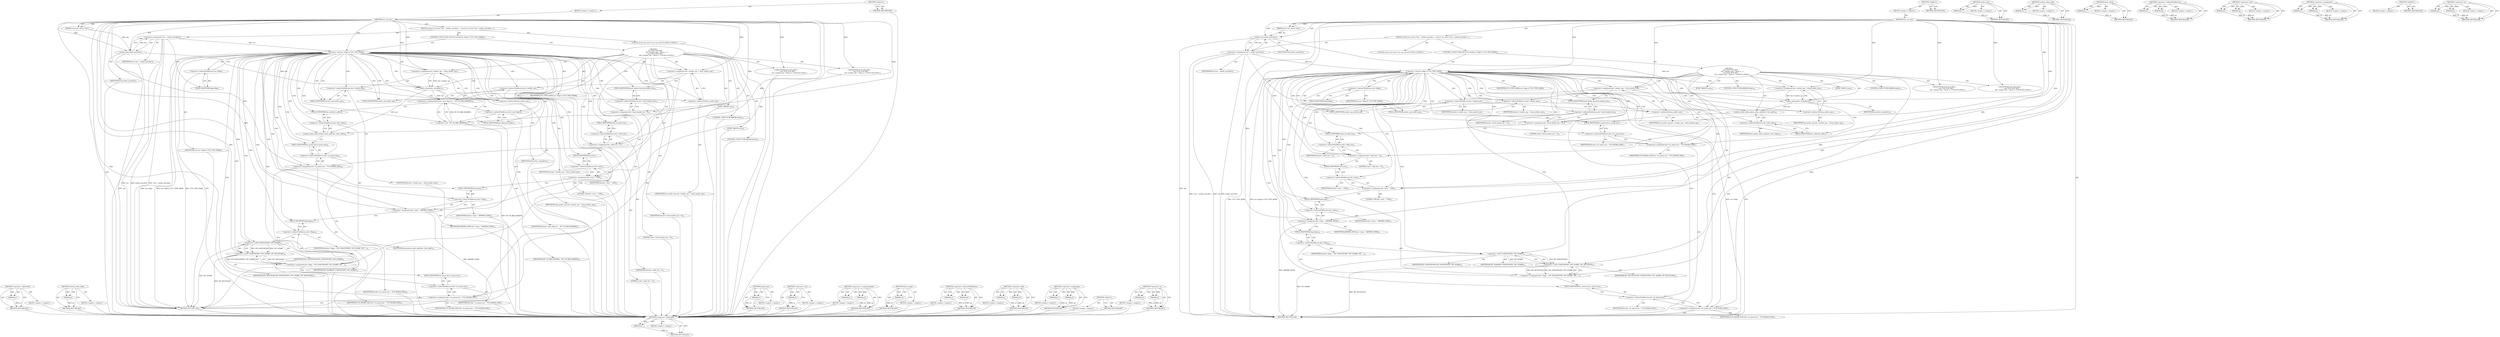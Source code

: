 digraph "&lt;operator&gt;.or" {
vulnerable_126 [label=<(METHOD,&lt;operator&gt;.addressOf)>];
vulnerable_127 [label=<(PARAM,p1)>];
vulnerable_128 [label=<(BLOCK,&lt;empty&gt;,&lt;empty&gt;)>];
vulnerable_129 [label=<(METHOD_RETURN,ANY)>];
vulnerable_6 [label=<(METHOD,&lt;global&gt;)<SUB>1</SUB>>];
vulnerable_7 [label=<(BLOCK,&lt;empty&gt;,&lt;empty&gt;)<SUB>1</SUB>>];
vulnerable_8 [label=<(METHOD,tun_net_init)<SUB>1</SUB>>];
vulnerable_9 [label=<(PARAM,struct net_device *dev)<SUB>1</SUB>>];
vulnerable_10 [label=<(BLOCK,{
	struct tun_struct *tun = netdev_priv(dev);

...,{
	struct tun_struct *tun = netdev_priv(dev);

...)<SUB>2</SUB>>];
vulnerable_11 [label="<(LOCAL,struct tun_struct* tun: tun_struct*)<SUB>3</SUB>>"];
vulnerable_12 [label=<(&lt;operator&gt;.assignment,*tun = netdev_priv(dev))<SUB>3</SUB>>];
vulnerable_13 [label=<(IDENTIFIER,tun,*tun = netdev_priv(dev))<SUB>3</SUB>>];
vulnerable_14 [label=<(netdev_priv,netdev_priv(dev))<SUB>3</SUB>>];
vulnerable_15 [label=<(IDENTIFIER,dev,netdev_priv(dev))<SUB>3</SUB>>];
vulnerable_16 [label=<(CONTROL_STRUCTURE,SWITCH,switch(tun-&gt;flags &amp; TUN_TYPE_MASK))<SUB>5</SUB>>];
vulnerable_17 [label=<(&lt;operator&gt;.and,tun-&gt;flags &amp; TUN_TYPE_MASK)<SUB>5</SUB>>];
vulnerable_18 [label=<(&lt;operator&gt;.indirectFieldAccess,tun-&gt;flags)<SUB>5</SUB>>];
vulnerable_19 [label=<(IDENTIFIER,tun,tun-&gt;flags &amp; TUN_TYPE_MASK)<SUB>5</SUB>>];
vulnerable_20 [label=<(FIELD_IDENTIFIER,flags,flags)<SUB>5</SUB>>];
vulnerable_21 [label=<(IDENTIFIER,TUN_TYPE_MASK,tun-&gt;flags &amp; TUN_TYPE_MASK)<SUB>5</SUB>>];
vulnerable_22 [label="<(BLOCK,{
	case TUN_TUN_DEV:
		dev-&gt;netdev_ops = &amp;tun_n...,{
	case TUN_TUN_DEV:
		dev-&gt;netdev_ops = &amp;tun_n...)<SUB>5</SUB>>"];
vulnerable_23 [label=<(JUMP_TARGET,case)<SUB>6</SUB>>];
vulnerable_24 [label="<(IDENTIFIER,TUN_TUN_DEV,{
	case TUN_TUN_DEV:
		dev-&gt;netdev_ops = &amp;tun_n...)<SUB>6</SUB>>"];
vulnerable_25 [label=<(&lt;operator&gt;.assignment,dev-&gt;netdev_ops = &amp;tun_netdev_ops)<SUB>7</SUB>>];
vulnerable_26 [label=<(&lt;operator&gt;.indirectFieldAccess,dev-&gt;netdev_ops)<SUB>7</SUB>>];
vulnerable_27 [label=<(IDENTIFIER,dev,dev-&gt;netdev_ops = &amp;tun_netdev_ops)<SUB>7</SUB>>];
vulnerable_28 [label=<(FIELD_IDENTIFIER,netdev_ops,netdev_ops)<SUB>7</SUB>>];
vulnerable_29 [label=<(&lt;operator&gt;.addressOf,&amp;tun_netdev_ops)<SUB>7</SUB>>];
vulnerable_30 [label=<(IDENTIFIER,tun_netdev_ops,dev-&gt;netdev_ops = &amp;tun_netdev_ops)<SUB>7</SUB>>];
vulnerable_31 [label=<(&lt;operator&gt;.assignment,dev-&gt;hard_header_len = 0)<SUB>10</SUB>>];
vulnerable_32 [label=<(&lt;operator&gt;.indirectFieldAccess,dev-&gt;hard_header_len)<SUB>10</SUB>>];
vulnerable_33 [label=<(IDENTIFIER,dev,dev-&gt;hard_header_len = 0)<SUB>10</SUB>>];
vulnerable_34 [label=<(FIELD_IDENTIFIER,hard_header_len,hard_header_len)<SUB>10</SUB>>];
vulnerable_35 [label=<(LITERAL,0,dev-&gt;hard_header_len = 0)<SUB>10</SUB>>];
vulnerable_36 [label=<(&lt;operator&gt;.assignment,dev-&gt;addr_len = 0)<SUB>11</SUB>>];
vulnerable_37 [label=<(&lt;operator&gt;.indirectFieldAccess,dev-&gt;addr_len)<SUB>11</SUB>>];
vulnerable_38 [label=<(IDENTIFIER,dev,dev-&gt;addr_len = 0)<SUB>11</SUB>>];
vulnerable_39 [label=<(FIELD_IDENTIFIER,addr_len,addr_len)<SUB>11</SUB>>];
vulnerable_40 [label=<(LITERAL,0,dev-&gt;addr_len = 0)<SUB>11</SUB>>];
vulnerable_41 [label=<(&lt;operator&gt;.assignment,dev-&gt;mtu = 1500)<SUB>12</SUB>>];
vulnerable_42 [label=<(&lt;operator&gt;.indirectFieldAccess,dev-&gt;mtu)<SUB>12</SUB>>];
vulnerable_43 [label=<(IDENTIFIER,dev,dev-&gt;mtu = 1500)<SUB>12</SUB>>];
vulnerable_44 [label=<(FIELD_IDENTIFIER,mtu,mtu)<SUB>12</SUB>>];
vulnerable_45 [label=<(LITERAL,1500,dev-&gt;mtu = 1500)<SUB>12</SUB>>];
vulnerable_46 [label=<(&lt;operator&gt;.assignment,dev-&gt;type = ARPHRD_NONE)<SUB>15</SUB>>];
vulnerable_47 [label=<(&lt;operator&gt;.indirectFieldAccess,dev-&gt;type)<SUB>15</SUB>>];
vulnerable_48 [label=<(IDENTIFIER,dev,dev-&gt;type = ARPHRD_NONE)<SUB>15</SUB>>];
vulnerable_49 [label=<(FIELD_IDENTIFIER,type,type)<SUB>15</SUB>>];
vulnerable_50 [label=<(IDENTIFIER,ARPHRD_NONE,dev-&gt;type = ARPHRD_NONE)<SUB>15</SUB>>];
vulnerable_51 [label=<(&lt;operator&gt;.assignment,dev-&gt;flags = IFF_POINTOPOINT | IFF_NOARP | IFF_...)<SUB>16</SUB>>];
vulnerable_52 [label=<(&lt;operator&gt;.indirectFieldAccess,dev-&gt;flags)<SUB>16</SUB>>];
vulnerable_53 [label=<(IDENTIFIER,dev,dev-&gt;flags = IFF_POINTOPOINT | IFF_NOARP | IFF_...)<SUB>16</SUB>>];
vulnerable_54 [label=<(FIELD_IDENTIFIER,flags,flags)<SUB>16</SUB>>];
vulnerable_55 [label=<(&lt;operator&gt;.or,IFF_POINTOPOINT | IFF_NOARP | IFF_MULTICAST)<SUB>16</SUB>>];
vulnerable_56 [label=<(&lt;operator&gt;.or,IFF_POINTOPOINT | IFF_NOARP)<SUB>16</SUB>>];
vulnerable_57 [label=<(IDENTIFIER,IFF_POINTOPOINT,IFF_POINTOPOINT | IFF_NOARP)<SUB>16</SUB>>];
vulnerable_58 [label=<(IDENTIFIER,IFF_NOARP,IFF_POINTOPOINT | IFF_NOARP)<SUB>16</SUB>>];
vulnerable_59 [label=<(IDENTIFIER,IFF_MULTICAST,IFF_POINTOPOINT | IFF_NOARP | IFF_MULTICAST)<SUB>16</SUB>>];
vulnerable_60 [label=<(&lt;operator&gt;.assignment,dev-&gt;tx_queue_len = TUN_READQ_SIZE)<SUB>17</SUB>>];
vulnerable_61 [label=<(&lt;operator&gt;.indirectFieldAccess,dev-&gt;tx_queue_len)<SUB>17</SUB>>];
vulnerable_62 [label=<(IDENTIFIER,dev,dev-&gt;tx_queue_len = TUN_READQ_SIZE)<SUB>17</SUB>>];
vulnerable_63 [label=<(FIELD_IDENTIFIER,tx_queue_len,tx_queue_len)<SUB>17</SUB>>];
vulnerable_64 [label=<(IDENTIFIER,TUN_READQ_SIZE,dev-&gt;tx_queue_len = TUN_READQ_SIZE)<SUB>17</SUB>>];
vulnerable_65 [label=<(CONTROL_STRUCTURE,BREAK,break;)<SUB>18</SUB>>];
vulnerable_66 [label=<(JUMP_TARGET,case)<SUB>20</SUB>>];
vulnerable_67 [label="<(IDENTIFIER,TUN_TAP_DEV,{
	case TUN_TUN_DEV:
		dev-&gt;netdev_ops = &amp;tun_n...)<SUB>20</SUB>>"];
vulnerable_68 [label=<(&lt;operator&gt;.assignment,dev-&gt;netdev_ops = &amp;tap_netdev_ops)<SUB>21</SUB>>];
vulnerable_69 [label=<(&lt;operator&gt;.indirectFieldAccess,dev-&gt;netdev_ops)<SUB>21</SUB>>];
vulnerable_70 [label=<(IDENTIFIER,dev,dev-&gt;netdev_ops = &amp;tap_netdev_ops)<SUB>21</SUB>>];
vulnerable_71 [label=<(FIELD_IDENTIFIER,netdev_ops,netdev_ops)<SUB>21</SUB>>];
vulnerable_72 [label=<(&lt;operator&gt;.addressOf,&amp;tap_netdev_ops)<SUB>21</SUB>>];
vulnerable_73 [label=<(IDENTIFIER,tap_netdev_ops,dev-&gt;netdev_ops = &amp;tap_netdev_ops)<SUB>21</SUB>>];
vulnerable_74 [label=<(ether_setup,ether_setup(dev))<SUB>23</SUB>>];
vulnerable_75 [label=<(IDENTIFIER,dev,ether_setup(dev))<SUB>23</SUB>>];
vulnerable_76 [label=<(random_ether_addr,random_ether_addr(dev-&gt;dev_addr))<SUB>25</SUB>>];
vulnerable_77 [label=<(&lt;operator&gt;.indirectFieldAccess,dev-&gt;dev_addr)<SUB>25</SUB>>];
vulnerable_78 [label=<(IDENTIFIER,dev,random_ether_addr(dev-&gt;dev_addr))<SUB>25</SUB>>];
vulnerable_79 [label=<(FIELD_IDENTIFIER,dev_addr,dev_addr)<SUB>25</SUB>>];
vulnerable_80 [label=<(&lt;operator&gt;.assignment,dev-&gt;tx_queue_len = TUN_READQ_SIZE)<SUB>27</SUB>>];
vulnerable_81 [label=<(&lt;operator&gt;.indirectFieldAccess,dev-&gt;tx_queue_len)<SUB>27</SUB>>];
vulnerable_82 [label=<(IDENTIFIER,dev,dev-&gt;tx_queue_len = TUN_READQ_SIZE)<SUB>27</SUB>>];
vulnerable_83 [label=<(FIELD_IDENTIFIER,tx_queue_len,tx_queue_len)<SUB>27</SUB>>];
vulnerable_84 [label=<(IDENTIFIER,TUN_READQ_SIZE,dev-&gt;tx_queue_len = TUN_READQ_SIZE)<SUB>27</SUB>>];
vulnerable_85 [label=<(CONTROL_STRUCTURE,BREAK,break;)<SUB>28</SUB>>];
vulnerable_86 [label=<(METHOD_RETURN,void)<SUB>1</SUB>>];
vulnerable_88 [label=<(METHOD_RETURN,ANY)<SUB>1</SUB>>];
vulnerable_112 [label=<(METHOD,netdev_priv)>];
vulnerable_113 [label=<(PARAM,p1)>];
vulnerable_114 [label=<(BLOCK,&lt;empty&gt;,&lt;empty&gt;)>];
vulnerable_115 [label=<(METHOD_RETURN,ANY)>];
vulnerable_139 [label=<(METHOD,random_ether_addr)>];
vulnerable_140 [label=<(PARAM,p1)>];
vulnerable_141 [label=<(BLOCK,&lt;empty&gt;,&lt;empty&gt;)>];
vulnerable_142 [label=<(METHOD_RETURN,ANY)>];
vulnerable_135 [label=<(METHOD,ether_setup)>];
vulnerable_136 [label=<(PARAM,p1)>];
vulnerable_137 [label=<(BLOCK,&lt;empty&gt;,&lt;empty&gt;)>];
vulnerable_138 [label=<(METHOD_RETURN,ANY)>];
vulnerable_121 [label=<(METHOD,&lt;operator&gt;.indirectFieldAccess)>];
vulnerable_122 [label=<(PARAM,p1)>];
vulnerable_123 [label=<(PARAM,p2)>];
vulnerable_124 [label=<(BLOCK,&lt;empty&gt;,&lt;empty&gt;)>];
vulnerable_125 [label=<(METHOD_RETURN,ANY)>];
vulnerable_116 [label=<(METHOD,&lt;operator&gt;.and)>];
vulnerable_117 [label=<(PARAM,p1)>];
vulnerable_118 [label=<(PARAM,p2)>];
vulnerable_119 [label=<(BLOCK,&lt;empty&gt;,&lt;empty&gt;)>];
vulnerable_120 [label=<(METHOD_RETURN,ANY)>];
vulnerable_107 [label=<(METHOD,&lt;operator&gt;.assignment)>];
vulnerable_108 [label=<(PARAM,p1)>];
vulnerable_109 [label=<(PARAM,p2)>];
vulnerable_110 [label=<(BLOCK,&lt;empty&gt;,&lt;empty&gt;)>];
vulnerable_111 [label=<(METHOD_RETURN,ANY)>];
vulnerable_101 [label=<(METHOD,&lt;global&gt;)<SUB>1</SUB>>];
vulnerable_102 [label=<(BLOCK,&lt;empty&gt;,&lt;empty&gt;)>];
vulnerable_103 [label=<(METHOD_RETURN,ANY)>];
vulnerable_130 [label=<(METHOD,&lt;operator&gt;.or)>];
vulnerable_131 [label=<(PARAM,p1)>];
vulnerable_132 [label=<(PARAM,p2)>];
vulnerable_133 [label=<(BLOCK,&lt;empty&gt;,&lt;empty&gt;)>];
vulnerable_134 [label=<(METHOD_RETURN,ANY)>];
fixed_132 [label=<(METHOD,&lt;operator&gt;.addressOf)>];
fixed_133 [label=<(PARAM,p1)>];
fixed_134 [label=<(BLOCK,&lt;empty&gt;,&lt;empty&gt;)>];
fixed_135 [label=<(METHOD_RETURN,ANY)>];
fixed_154 [label=<(METHOD,random_ether_addr)>];
fixed_155 [label=<(PARAM,p1)>];
fixed_156 [label=<(BLOCK,&lt;empty&gt;,&lt;empty&gt;)>];
fixed_157 [label=<(METHOD_RETURN,ANY)>];
fixed_6 [label=<(METHOD,&lt;global&gt;)<SUB>1</SUB>>];
fixed_7 [label=<(BLOCK,&lt;empty&gt;,&lt;empty&gt;)<SUB>1</SUB>>];
fixed_8 [label=<(METHOD,tun_net_init)<SUB>1</SUB>>];
fixed_9 [label=<(PARAM,struct net_device *dev)<SUB>1</SUB>>];
fixed_10 [label=<(BLOCK,{
	struct tun_struct *tun = netdev_priv(dev);

...,{
	struct tun_struct *tun = netdev_priv(dev);

...)<SUB>2</SUB>>];
fixed_11 [label="<(LOCAL,struct tun_struct* tun: tun_struct*)<SUB>3</SUB>>"];
fixed_12 [label=<(&lt;operator&gt;.assignment,*tun = netdev_priv(dev))<SUB>3</SUB>>];
fixed_13 [label=<(IDENTIFIER,tun,*tun = netdev_priv(dev))<SUB>3</SUB>>];
fixed_14 [label=<(netdev_priv,netdev_priv(dev))<SUB>3</SUB>>];
fixed_15 [label=<(IDENTIFIER,dev,netdev_priv(dev))<SUB>3</SUB>>];
fixed_16 [label=<(CONTROL_STRUCTURE,SWITCH,switch(tun-&gt;flags &amp; TUN_TYPE_MASK))<SUB>5</SUB>>];
fixed_17 [label=<(&lt;operator&gt;.and,tun-&gt;flags &amp; TUN_TYPE_MASK)<SUB>5</SUB>>];
fixed_18 [label=<(&lt;operator&gt;.indirectFieldAccess,tun-&gt;flags)<SUB>5</SUB>>];
fixed_19 [label=<(IDENTIFIER,tun,tun-&gt;flags &amp; TUN_TYPE_MASK)<SUB>5</SUB>>];
fixed_20 [label=<(FIELD_IDENTIFIER,flags,flags)<SUB>5</SUB>>];
fixed_21 [label=<(IDENTIFIER,TUN_TYPE_MASK,tun-&gt;flags &amp; TUN_TYPE_MASK)<SUB>5</SUB>>];
fixed_22 [label="<(BLOCK,{
	case TUN_TUN_DEV:
		dev-&gt;netdev_ops = &amp;tun_n...,{
	case TUN_TUN_DEV:
		dev-&gt;netdev_ops = &amp;tun_n...)<SUB>5</SUB>>"];
fixed_23 [label=<(JUMP_TARGET,case)<SUB>6</SUB>>];
fixed_24 [label="<(IDENTIFIER,TUN_TUN_DEV,{
	case TUN_TUN_DEV:
		dev-&gt;netdev_ops = &amp;tun_n...)<SUB>6</SUB>>"];
fixed_25 [label=<(&lt;operator&gt;.assignment,dev-&gt;netdev_ops = &amp;tun_netdev_ops)<SUB>7</SUB>>];
fixed_26 [label=<(&lt;operator&gt;.indirectFieldAccess,dev-&gt;netdev_ops)<SUB>7</SUB>>];
fixed_27 [label=<(IDENTIFIER,dev,dev-&gt;netdev_ops = &amp;tun_netdev_ops)<SUB>7</SUB>>];
fixed_28 [label=<(FIELD_IDENTIFIER,netdev_ops,netdev_ops)<SUB>7</SUB>>];
fixed_29 [label=<(&lt;operator&gt;.addressOf,&amp;tun_netdev_ops)<SUB>7</SUB>>];
fixed_30 [label=<(IDENTIFIER,tun_netdev_ops,dev-&gt;netdev_ops = &amp;tun_netdev_ops)<SUB>7</SUB>>];
fixed_31 [label=<(&lt;operator&gt;.assignment,dev-&gt;hard_header_len = 0)<SUB>10</SUB>>];
fixed_32 [label=<(&lt;operator&gt;.indirectFieldAccess,dev-&gt;hard_header_len)<SUB>10</SUB>>];
fixed_33 [label=<(IDENTIFIER,dev,dev-&gt;hard_header_len = 0)<SUB>10</SUB>>];
fixed_34 [label=<(FIELD_IDENTIFIER,hard_header_len,hard_header_len)<SUB>10</SUB>>];
fixed_35 [label=<(LITERAL,0,dev-&gt;hard_header_len = 0)<SUB>10</SUB>>];
fixed_36 [label=<(&lt;operator&gt;.assignment,dev-&gt;addr_len = 0)<SUB>11</SUB>>];
fixed_37 [label=<(&lt;operator&gt;.indirectFieldAccess,dev-&gt;addr_len)<SUB>11</SUB>>];
fixed_38 [label=<(IDENTIFIER,dev,dev-&gt;addr_len = 0)<SUB>11</SUB>>];
fixed_39 [label=<(FIELD_IDENTIFIER,addr_len,addr_len)<SUB>11</SUB>>];
fixed_40 [label=<(LITERAL,0,dev-&gt;addr_len = 0)<SUB>11</SUB>>];
fixed_41 [label=<(&lt;operator&gt;.assignment,dev-&gt;mtu = 1500)<SUB>12</SUB>>];
fixed_42 [label=<(&lt;operator&gt;.indirectFieldAccess,dev-&gt;mtu)<SUB>12</SUB>>];
fixed_43 [label=<(IDENTIFIER,dev,dev-&gt;mtu = 1500)<SUB>12</SUB>>];
fixed_44 [label=<(FIELD_IDENTIFIER,mtu,mtu)<SUB>12</SUB>>];
fixed_45 [label=<(LITERAL,1500,dev-&gt;mtu = 1500)<SUB>12</SUB>>];
fixed_46 [label=<(&lt;operator&gt;.assignment,dev-&gt;type = ARPHRD_NONE)<SUB>15</SUB>>];
fixed_47 [label=<(&lt;operator&gt;.indirectFieldAccess,dev-&gt;type)<SUB>15</SUB>>];
fixed_48 [label=<(IDENTIFIER,dev,dev-&gt;type = ARPHRD_NONE)<SUB>15</SUB>>];
fixed_49 [label=<(FIELD_IDENTIFIER,type,type)<SUB>15</SUB>>];
fixed_50 [label=<(IDENTIFIER,ARPHRD_NONE,dev-&gt;type = ARPHRD_NONE)<SUB>15</SUB>>];
fixed_51 [label=<(&lt;operator&gt;.assignment,dev-&gt;flags = IFF_POINTOPOINT | IFF_NOARP | IFF_...)<SUB>16</SUB>>];
fixed_52 [label=<(&lt;operator&gt;.indirectFieldAccess,dev-&gt;flags)<SUB>16</SUB>>];
fixed_53 [label=<(IDENTIFIER,dev,dev-&gt;flags = IFF_POINTOPOINT | IFF_NOARP | IFF_...)<SUB>16</SUB>>];
fixed_54 [label=<(FIELD_IDENTIFIER,flags,flags)<SUB>16</SUB>>];
fixed_55 [label=<(&lt;operator&gt;.or,IFF_POINTOPOINT | IFF_NOARP | IFF_MULTICAST)<SUB>16</SUB>>];
fixed_56 [label=<(&lt;operator&gt;.or,IFF_POINTOPOINT | IFF_NOARP)<SUB>16</SUB>>];
fixed_57 [label=<(IDENTIFIER,IFF_POINTOPOINT,IFF_POINTOPOINT | IFF_NOARP)<SUB>16</SUB>>];
fixed_58 [label=<(IDENTIFIER,IFF_NOARP,IFF_POINTOPOINT | IFF_NOARP)<SUB>16</SUB>>];
fixed_59 [label=<(IDENTIFIER,IFF_MULTICAST,IFF_POINTOPOINT | IFF_NOARP | IFF_MULTICAST)<SUB>16</SUB>>];
fixed_60 [label=<(&lt;operator&gt;.assignment,dev-&gt;tx_queue_len = TUN_READQ_SIZE)<SUB>17</SUB>>];
fixed_61 [label=<(&lt;operator&gt;.indirectFieldAccess,dev-&gt;tx_queue_len)<SUB>17</SUB>>];
fixed_62 [label=<(IDENTIFIER,dev,dev-&gt;tx_queue_len = TUN_READQ_SIZE)<SUB>17</SUB>>];
fixed_63 [label=<(FIELD_IDENTIFIER,tx_queue_len,tx_queue_len)<SUB>17</SUB>>];
fixed_64 [label=<(IDENTIFIER,TUN_READQ_SIZE,dev-&gt;tx_queue_len = TUN_READQ_SIZE)<SUB>17</SUB>>];
fixed_65 [label=<(CONTROL_STRUCTURE,BREAK,break;)<SUB>18</SUB>>];
fixed_66 [label=<(JUMP_TARGET,case)<SUB>20</SUB>>];
fixed_67 [label="<(IDENTIFIER,TUN_TAP_DEV,{
	case TUN_TUN_DEV:
		dev-&gt;netdev_ops = &amp;tun_n...)<SUB>20</SUB>>"];
fixed_68 [label=<(&lt;operator&gt;.assignment,dev-&gt;netdev_ops = &amp;tap_netdev_ops)<SUB>21</SUB>>];
fixed_69 [label=<(&lt;operator&gt;.indirectFieldAccess,dev-&gt;netdev_ops)<SUB>21</SUB>>];
fixed_70 [label=<(IDENTIFIER,dev,dev-&gt;netdev_ops = &amp;tap_netdev_ops)<SUB>21</SUB>>];
fixed_71 [label=<(FIELD_IDENTIFIER,netdev_ops,netdev_ops)<SUB>21</SUB>>];
fixed_72 [label=<(&lt;operator&gt;.addressOf,&amp;tap_netdev_ops)<SUB>21</SUB>>];
fixed_73 [label=<(IDENTIFIER,tap_netdev_ops,dev-&gt;netdev_ops = &amp;tap_netdev_ops)<SUB>21</SUB>>];
fixed_74 [label=<(ether_setup,ether_setup(dev))<SUB>23</SUB>>];
fixed_75 [label=<(IDENTIFIER,dev,ether_setup(dev))<SUB>23</SUB>>];
fixed_76 [label=<(&lt;operators&gt;.assignmentAnd,dev-&gt;priv_flags &amp;= ~IFF_TX_SKB_SHARING)<SUB>24</SUB>>];
fixed_77 [label=<(&lt;operator&gt;.indirectFieldAccess,dev-&gt;priv_flags)<SUB>24</SUB>>];
fixed_78 [label=<(IDENTIFIER,dev,dev-&gt;priv_flags &amp;= ~IFF_TX_SKB_SHARING)<SUB>24</SUB>>];
fixed_79 [label=<(FIELD_IDENTIFIER,priv_flags,priv_flags)<SUB>24</SUB>>];
fixed_80 [label=<(&lt;operator&gt;.not,~IFF_TX_SKB_SHARING)<SUB>24</SUB>>];
fixed_81 [label=<(IDENTIFIER,IFF_TX_SKB_SHARING,~IFF_TX_SKB_SHARING)<SUB>24</SUB>>];
fixed_82 [label=<(random_ether_addr,random_ether_addr(dev-&gt;dev_addr))<SUB>26</SUB>>];
fixed_83 [label=<(&lt;operator&gt;.indirectFieldAccess,dev-&gt;dev_addr)<SUB>26</SUB>>];
fixed_84 [label=<(IDENTIFIER,dev,random_ether_addr(dev-&gt;dev_addr))<SUB>26</SUB>>];
fixed_85 [label=<(FIELD_IDENTIFIER,dev_addr,dev_addr)<SUB>26</SUB>>];
fixed_86 [label=<(&lt;operator&gt;.assignment,dev-&gt;tx_queue_len = TUN_READQ_SIZE)<SUB>28</SUB>>];
fixed_87 [label=<(&lt;operator&gt;.indirectFieldAccess,dev-&gt;tx_queue_len)<SUB>28</SUB>>];
fixed_88 [label=<(IDENTIFIER,dev,dev-&gt;tx_queue_len = TUN_READQ_SIZE)<SUB>28</SUB>>];
fixed_89 [label=<(FIELD_IDENTIFIER,tx_queue_len,tx_queue_len)<SUB>28</SUB>>];
fixed_90 [label=<(IDENTIFIER,TUN_READQ_SIZE,dev-&gt;tx_queue_len = TUN_READQ_SIZE)<SUB>28</SUB>>];
fixed_91 [label=<(CONTROL_STRUCTURE,BREAK,break;)<SUB>29</SUB>>];
fixed_92 [label=<(METHOD_RETURN,void)<SUB>1</SUB>>];
fixed_94 [label=<(METHOD_RETURN,ANY)<SUB>1</SUB>>];
fixed_118 [label=<(METHOD,netdev_priv)>];
fixed_119 [label=<(PARAM,p1)>];
fixed_120 [label=<(BLOCK,&lt;empty&gt;,&lt;empty&gt;)>];
fixed_121 [label=<(METHOD_RETURN,ANY)>];
fixed_150 [label=<(METHOD,&lt;operator&gt;.not)>];
fixed_151 [label=<(PARAM,p1)>];
fixed_152 [label=<(BLOCK,&lt;empty&gt;,&lt;empty&gt;)>];
fixed_153 [label=<(METHOD_RETURN,ANY)>];
fixed_145 [label=<(METHOD,&lt;operators&gt;.assignmentAnd)>];
fixed_146 [label=<(PARAM,p1)>];
fixed_147 [label=<(PARAM,p2)>];
fixed_148 [label=<(BLOCK,&lt;empty&gt;,&lt;empty&gt;)>];
fixed_149 [label=<(METHOD_RETURN,ANY)>];
fixed_141 [label=<(METHOD,ether_setup)>];
fixed_142 [label=<(PARAM,p1)>];
fixed_143 [label=<(BLOCK,&lt;empty&gt;,&lt;empty&gt;)>];
fixed_144 [label=<(METHOD_RETURN,ANY)>];
fixed_127 [label=<(METHOD,&lt;operator&gt;.indirectFieldAccess)>];
fixed_128 [label=<(PARAM,p1)>];
fixed_129 [label=<(PARAM,p2)>];
fixed_130 [label=<(BLOCK,&lt;empty&gt;,&lt;empty&gt;)>];
fixed_131 [label=<(METHOD_RETURN,ANY)>];
fixed_122 [label=<(METHOD,&lt;operator&gt;.and)>];
fixed_123 [label=<(PARAM,p1)>];
fixed_124 [label=<(PARAM,p2)>];
fixed_125 [label=<(BLOCK,&lt;empty&gt;,&lt;empty&gt;)>];
fixed_126 [label=<(METHOD_RETURN,ANY)>];
fixed_113 [label=<(METHOD,&lt;operator&gt;.assignment)>];
fixed_114 [label=<(PARAM,p1)>];
fixed_115 [label=<(PARAM,p2)>];
fixed_116 [label=<(BLOCK,&lt;empty&gt;,&lt;empty&gt;)>];
fixed_117 [label=<(METHOD_RETURN,ANY)>];
fixed_107 [label=<(METHOD,&lt;global&gt;)<SUB>1</SUB>>];
fixed_108 [label=<(BLOCK,&lt;empty&gt;,&lt;empty&gt;)>];
fixed_109 [label=<(METHOD_RETURN,ANY)>];
fixed_136 [label=<(METHOD,&lt;operator&gt;.or)>];
fixed_137 [label=<(PARAM,p1)>];
fixed_138 [label=<(PARAM,p2)>];
fixed_139 [label=<(BLOCK,&lt;empty&gt;,&lt;empty&gt;)>];
fixed_140 [label=<(METHOD_RETURN,ANY)>];
vulnerable_126 -> vulnerable_127  [key=0, label="AST: "];
vulnerable_126 -> vulnerable_127  [key=1, label="DDG: "];
vulnerable_126 -> vulnerable_128  [key=0, label="AST: "];
vulnerable_126 -> vulnerable_129  [key=0, label="AST: "];
vulnerable_126 -> vulnerable_129  [key=1, label="CFG: "];
vulnerable_127 -> vulnerable_129  [key=0, label="DDG: p1"];
vulnerable_6 -> vulnerable_7  [key=0, label="AST: "];
vulnerable_6 -> vulnerable_88  [key=0, label="AST: "];
vulnerable_6 -> vulnerable_88  [key=1, label="CFG: "];
vulnerable_7 -> vulnerable_8  [key=0, label="AST: "];
vulnerable_8 -> vulnerable_9  [key=0, label="AST: "];
vulnerable_8 -> vulnerable_9  [key=1, label="DDG: "];
vulnerable_8 -> vulnerable_10  [key=0, label="AST: "];
vulnerable_8 -> vulnerable_86  [key=0, label="AST: "];
vulnerable_8 -> vulnerable_14  [key=0, label="CFG: "];
vulnerable_8 -> vulnerable_14  [key=1, label="DDG: "];
vulnerable_8 -> vulnerable_17  [key=0, label="DDG: "];
vulnerable_8 -> vulnerable_24  [key=0, label="DDG: "];
vulnerable_8 -> vulnerable_25  [key=0, label="DDG: "];
vulnerable_8 -> vulnerable_31  [key=0, label="DDG: "];
vulnerable_8 -> vulnerable_36  [key=0, label="DDG: "];
vulnerable_8 -> vulnerable_41  [key=0, label="DDG: "];
vulnerable_8 -> vulnerable_46  [key=0, label="DDG: "];
vulnerable_8 -> vulnerable_60  [key=0, label="DDG: "];
vulnerable_8 -> vulnerable_67  [key=0, label="DDG: "];
vulnerable_8 -> vulnerable_68  [key=0, label="DDG: "];
vulnerable_8 -> vulnerable_80  [key=0, label="DDG: "];
vulnerable_8 -> vulnerable_74  [key=0, label="DDG: "];
vulnerable_8 -> vulnerable_55  [key=0, label="DDG: "];
vulnerable_8 -> vulnerable_56  [key=0, label="DDG: "];
vulnerable_9 -> vulnerable_14  [key=0, label="DDG: dev"];
vulnerable_10 -> vulnerable_11  [key=0, label="AST: "];
vulnerable_10 -> vulnerable_12  [key=0, label="AST: "];
vulnerable_10 -> vulnerable_16  [key=0, label="AST: "];
vulnerable_12 -> vulnerable_13  [key=0, label="AST: "];
vulnerable_12 -> vulnerable_14  [key=0, label="AST: "];
vulnerable_12 -> vulnerable_20  [key=0, label="CFG: "];
vulnerable_12 -> vulnerable_86  [key=0, label="DDG: tun"];
vulnerable_12 -> vulnerable_86  [key=1, label="DDG: netdev_priv(dev)"];
vulnerable_12 -> vulnerable_86  [key=2, label="DDG: *tun = netdev_priv(dev)"];
vulnerable_12 -> vulnerable_17  [key=0, label="DDG: tun"];
vulnerable_14 -> vulnerable_15  [key=0, label="AST: "];
vulnerable_14 -> vulnerable_12  [key=0, label="CFG: "];
vulnerable_14 -> vulnerable_12  [key=1, label="DDG: dev"];
vulnerable_14 -> vulnerable_86  [key=0, label="DDG: dev"];
vulnerable_14 -> vulnerable_74  [key=0, label="DDG: dev"];
vulnerable_16 -> vulnerable_17  [key=0, label="AST: "];
vulnerable_16 -> vulnerable_22  [key=0, label="AST: "];
vulnerable_17 -> vulnerable_18  [key=0, label="AST: "];
vulnerable_17 -> vulnerable_21  [key=0, label="AST: "];
vulnerable_17 -> vulnerable_86  [key=0, label="CFG: "];
vulnerable_17 -> vulnerable_86  [key=1, label="DDG: tun-&gt;flags"];
vulnerable_17 -> vulnerable_86  [key=2, label="DDG: tun-&gt;flags &amp; TUN_TYPE_MASK"];
vulnerable_17 -> vulnerable_86  [key=3, label="DDG: TUN_TYPE_MASK"];
vulnerable_17 -> vulnerable_28  [key=0, label="CFG: "];
vulnerable_17 -> vulnerable_28  [key=1, label="CDG: "];
vulnerable_17 -> vulnerable_71  [key=0, label="CFG: "];
vulnerable_17 -> vulnerable_71  [key=1, label="CDG: "];
vulnerable_17 -> vulnerable_47  [key=0, label="CDG: "];
vulnerable_17 -> vulnerable_34  [key=0, label="CDG: "];
vulnerable_17 -> vulnerable_32  [key=0, label="CDG: "];
vulnerable_17 -> vulnerable_68  [key=0, label="CDG: "];
vulnerable_17 -> vulnerable_49  [key=0, label="CDG: "];
vulnerable_17 -> vulnerable_60  [key=0, label="CDG: "];
vulnerable_17 -> vulnerable_26  [key=0, label="CDG: "];
vulnerable_17 -> vulnerable_77  [key=0, label="CDG: "];
vulnerable_17 -> vulnerable_42  [key=0, label="CDG: "];
vulnerable_17 -> vulnerable_51  [key=0, label="CDG: "];
vulnerable_17 -> vulnerable_52  [key=0, label="CDG: "];
vulnerable_17 -> vulnerable_37  [key=0, label="CDG: "];
vulnerable_17 -> vulnerable_46  [key=0, label="CDG: "];
vulnerable_17 -> vulnerable_81  [key=0, label="CDG: "];
vulnerable_17 -> vulnerable_25  [key=0, label="CDG: "];
vulnerable_17 -> vulnerable_72  [key=0, label="CDG: "];
vulnerable_17 -> vulnerable_56  [key=0, label="CDG: "];
vulnerable_17 -> vulnerable_69  [key=0, label="CDG: "];
vulnerable_17 -> vulnerable_74  [key=0, label="CDG: "];
vulnerable_17 -> vulnerable_29  [key=0, label="CDG: "];
vulnerable_17 -> vulnerable_76  [key=0, label="CDG: "];
vulnerable_17 -> vulnerable_44  [key=0, label="CDG: "];
vulnerable_17 -> vulnerable_54  [key=0, label="CDG: "];
vulnerable_17 -> vulnerable_79  [key=0, label="CDG: "];
vulnerable_17 -> vulnerable_80  [key=0, label="CDG: "];
vulnerable_17 -> vulnerable_61  [key=0, label="CDG: "];
vulnerable_17 -> vulnerable_83  [key=0, label="CDG: "];
vulnerable_17 -> vulnerable_36  [key=0, label="CDG: "];
vulnerable_17 -> vulnerable_41  [key=0, label="CDG: "];
vulnerable_17 -> vulnerable_63  [key=0, label="CDG: "];
vulnerable_17 -> vulnerable_55  [key=0, label="CDG: "];
vulnerable_17 -> vulnerable_39  [key=0, label="CDG: "];
vulnerable_17 -> vulnerable_31  [key=0, label="CDG: "];
vulnerable_18 -> vulnerable_19  [key=0, label="AST: "];
vulnerable_18 -> vulnerable_20  [key=0, label="AST: "];
vulnerable_18 -> vulnerable_17  [key=0, label="CFG: "];
vulnerable_20 -> vulnerable_18  [key=0, label="CFG: "];
vulnerable_22 -> vulnerable_23  [key=0, label="AST: "];
vulnerable_22 -> vulnerable_24  [key=0, label="AST: "];
vulnerable_22 -> vulnerable_25  [key=0, label="AST: "];
vulnerable_22 -> vulnerable_31  [key=0, label="AST: "];
vulnerable_22 -> vulnerable_36  [key=0, label="AST: "];
vulnerable_22 -> vulnerable_41  [key=0, label="AST: "];
vulnerable_22 -> vulnerable_46  [key=0, label="AST: "];
vulnerable_22 -> vulnerable_51  [key=0, label="AST: "];
vulnerable_22 -> vulnerable_60  [key=0, label="AST: "];
vulnerable_22 -> vulnerable_65  [key=0, label="AST: "];
vulnerable_22 -> vulnerable_66  [key=0, label="AST: "];
vulnerable_22 -> vulnerable_67  [key=0, label="AST: "];
vulnerable_22 -> vulnerable_68  [key=0, label="AST: "];
vulnerable_22 -> vulnerable_74  [key=0, label="AST: "];
vulnerable_22 -> vulnerable_76  [key=0, label="AST: "];
vulnerable_22 -> vulnerable_80  [key=0, label="AST: "];
vulnerable_22 -> vulnerable_85  [key=0, label="AST: "];
vulnerable_25 -> vulnerable_26  [key=0, label="AST: "];
vulnerable_25 -> vulnerable_29  [key=0, label="AST: "];
vulnerable_25 -> vulnerable_34  [key=0, label="CFG: "];
vulnerable_26 -> vulnerable_27  [key=0, label="AST: "];
vulnerable_26 -> vulnerable_28  [key=0, label="AST: "];
vulnerable_26 -> vulnerable_29  [key=0, label="CFG: "];
vulnerable_28 -> vulnerable_26  [key=0, label="CFG: "];
vulnerable_29 -> vulnerable_30  [key=0, label="AST: "];
vulnerable_29 -> vulnerable_25  [key=0, label="CFG: "];
vulnerable_31 -> vulnerable_32  [key=0, label="AST: "];
vulnerable_31 -> vulnerable_35  [key=0, label="AST: "];
vulnerable_31 -> vulnerable_39  [key=0, label="CFG: "];
vulnerable_32 -> vulnerable_33  [key=0, label="AST: "];
vulnerable_32 -> vulnerable_34  [key=0, label="AST: "];
vulnerable_32 -> vulnerable_31  [key=0, label="CFG: "];
vulnerable_34 -> vulnerable_32  [key=0, label="CFG: "];
vulnerable_36 -> vulnerable_37  [key=0, label="AST: "];
vulnerable_36 -> vulnerable_40  [key=0, label="AST: "];
vulnerable_36 -> vulnerable_44  [key=0, label="CFG: "];
vulnerable_37 -> vulnerable_38  [key=0, label="AST: "];
vulnerable_37 -> vulnerable_39  [key=0, label="AST: "];
vulnerable_37 -> vulnerable_36  [key=0, label="CFG: "];
vulnerable_39 -> vulnerable_37  [key=0, label="CFG: "];
vulnerable_41 -> vulnerable_42  [key=0, label="AST: "];
vulnerable_41 -> vulnerable_45  [key=0, label="AST: "];
vulnerable_41 -> vulnerable_49  [key=0, label="CFG: "];
vulnerable_42 -> vulnerable_43  [key=0, label="AST: "];
vulnerable_42 -> vulnerable_44  [key=0, label="AST: "];
vulnerable_42 -> vulnerable_41  [key=0, label="CFG: "];
vulnerable_44 -> vulnerable_42  [key=0, label="CFG: "];
vulnerable_46 -> vulnerable_47  [key=0, label="AST: "];
vulnerable_46 -> vulnerable_50  [key=0, label="AST: "];
vulnerable_46 -> vulnerable_54  [key=0, label="CFG: "];
vulnerable_46 -> vulnerable_86  [key=0, label="DDG: ARPHRD_NONE"];
vulnerable_47 -> vulnerable_48  [key=0, label="AST: "];
vulnerable_47 -> vulnerable_49  [key=0, label="AST: "];
vulnerable_47 -> vulnerable_46  [key=0, label="CFG: "];
vulnerable_49 -> vulnerable_47  [key=0, label="CFG: "];
vulnerable_51 -> vulnerable_52  [key=0, label="AST: "];
vulnerable_51 -> vulnerable_55  [key=0, label="AST: "];
vulnerable_51 -> vulnerable_63  [key=0, label="CFG: "];
vulnerable_52 -> vulnerable_53  [key=0, label="AST: "];
vulnerable_52 -> vulnerable_54  [key=0, label="AST: "];
vulnerable_52 -> vulnerable_56  [key=0, label="CFG: "];
vulnerable_54 -> vulnerable_52  [key=0, label="CFG: "];
vulnerable_55 -> vulnerable_56  [key=0, label="AST: "];
vulnerable_55 -> vulnerable_59  [key=0, label="AST: "];
vulnerable_55 -> vulnerable_51  [key=0, label="CFG: "];
vulnerable_55 -> vulnerable_51  [key=1, label="DDG: IFF_POINTOPOINT | IFF_NOARP"];
vulnerable_55 -> vulnerable_51  [key=2, label="DDG: IFF_MULTICAST"];
vulnerable_55 -> vulnerable_86  [key=0, label="DDG: IFF_MULTICAST"];
vulnerable_56 -> vulnerable_57  [key=0, label="AST: "];
vulnerable_56 -> vulnerable_58  [key=0, label="AST: "];
vulnerable_56 -> vulnerable_55  [key=0, label="CFG: "];
vulnerable_56 -> vulnerable_55  [key=1, label="DDG: IFF_POINTOPOINT"];
vulnerable_56 -> vulnerable_55  [key=2, label="DDG: IFF_NOARP"];
vulnerable_56 -> vulnerable_86  [key=0, label="DDG: IFF_NOARP"];
vulnerable_60 -> vulnerable_61  [key=0, label="AST: "];
vulnerable_60 -> vulnerable_64  [key=0, label="AST: "];
vulnerable_60 -> vulnerable_86  [key=0, label="CFG: "];
vulnerable_61 -> vulnerable_62  [key=0, label="AST: "];
vulnerable_61 -> vulnerable_63  [key=0, label="AST: "];
vulnerable_61 -> vulnerable_60  [key=0, label="CFG: "];
vulnerable_63 -> vulnerable_61  [key=0, label="CFG: "];
vulnerable_68 -> vulnerable_69  [key=0, label="AST: "];
vulnerable_68 -> vulnerable_72  [key=0, label="AST: "];
vulnerable_68 -> vulnerable_74  [key=0, label="CFG: "];
vulnerable_68 -> vulnerable_74  [key=1, label="DDG: dev-&gt;netdev_ops"];
vulnerable_69 -> vulnerable_70  [key=0, label="AST: "];
vulnerable_69 -> vulnerable_71  [key=0, label="AST: "];
vulnerable_69 -> vulnerable_72  [key=0, label="CFG: "];
vulnerable_71 -> vulnerable_69  [key=0, label="CFG: "];
vulnerable_72 -> vulnerable_73  [key=0, label="AST: "];
vulnerable_72 -> vulnerable_68  [key=0, label="CFG: "];
vulnerable_74 -> vulnerable_75  [key=0, label="AST: "];
vulnerable_74 -> vulnerable_79  [key=0, label="CFG: "];
vulnerable_74 -> vulnerable_76  [key=0, label="DDG: dev"];
vulnerable_76 -> vulnerable_77  [key=0, label="AST: "];
vulnerable_76 -> vulnerable_83  [key=0, label="CFG: "];
vulnerable_77 -> vulnerable_78  [key=0, label="AST: "];
vulnerable_77 -> vulnerable_79  [key=0, label="AST: "];
vulnerable_77 -> vulnerable_76  [key=0, label="CFG: "];
vulnerable_79 -> vulnerable_77  [key=0, label="CFG: "];
vulnerable_80 -> vulnerable_81  [key=0, label="AST: "];
vulnerable_80 -> vulnerable_84  [key=0, label="AST: "];
vulnerable_80 -> vulnerable_86  [key=0, label="CFG: "];
vulnerable_81 -> vulnerable_82  [key=0, label="AST: "];
vulnerable_81 -> vulnerable_83  [key=0, label="AST: "];
vulnerable_81 -> vulnerable_80  [key=0, label="CFG: "];
vulnerable_83 -> vulnerable_81  [key=0, label="CFG: "];
vulnerable_112 -> vulnerable_113  [key=0, label="AST: "];
vulnerable_112 -> vulnerable_113  [key=1, label="DDG: "];
vulnerable_112 -> vulnerable_114  [key=0, label="AST: "];
vulnerable_112 -> vulnerable_115  [key=0, label="AST: "];
vulnerable_112 -> vulnerable_115  [key=1, label="CFG: "];
vulnerable_113 -> vulnerable_115  [key=0, label="DDG: p1"];
vulnerable_139 -> vulnerable_140  [key=0, label="AST: "];
vulnerable_139 -> vulnerable_140  [key=1, label="DDG: "];
vulnerable_139 -> vulnerable_141  [key=0, label="AST: "];
vulnerable_139 -> vulnerable_142  [key=0, label="AST: "];
vulnerable_139 -> vulnerable_142  [key=1, label="CFG: "];
vulnerable_140 -> vulnerable_142  [key=0, label="DDG: p1"];
vulnerable_135 -> vulnerable_136  [key=0, label="AST: "];
vulnerable_135 -> vulnerable_136  [key=1, label="DDG: "];
vulnerable_135 -> vulnerable_137  [key=0, label="AST: "];
vulnerable_135 -> vulnerable_138  [key=0, label="AST: "];
vulnerable_135 -> vulnerable_138  [key=1, label="CFG: "];
vulnerable_136 -> vulnerable_138  [key=0, label="DDG: p1"];
vulnerable_121 -> vulnerable_122  [key=0, label="AST: "];
vulnerable_121 -> vulnerable_122  [key=1, label="DDG: "];
vulnerable_121 -> vulnerable_124  [key=0, label="AST: "];
vulnerable_121 -> vulnerable_123  [key=0, label="AST: "];
vulnerable_121 -> vulnerable_123  [key=1, label="DDG: "];
vulnerable_121 -> vulnerable_125  [key=0, label="AST: "];
vulnerable_121 -> vulnerable_125  [key=1, label="CFG: "];
vulnerable_122 -> vulnerable_125  [key=0, label="DDG: p1"];
vulnerable_123 -> vulnerable_125  [key=0, label="DDG: p2"];
vulnerable_116 -> vulnerable_117  [key=0, label="AST: "];
vulnerable_116 -> vulnerable_117  [key=1, label="DDG: "];
vulnerable_116 -> vulnerable_119  [key=0, label="AST: "];
vulnerable_116 -> vulnerable_118  [key=0, label="AST: "];
vulnerable_116 -> vulnerable_118  [key=1, label="DDG: "];
vulnerable_116 -> vulnerable_120  [key=0, label="AST: "];
vulnerable_116 -> vulnerable_120  [key=1, label="CFG: "];
vulnerable_117 -> vulnerable_120  [key=0, label="DDG: p1"];
vulnerable_118 -> vulnerable_120  [key=0, label="DDG: p2"];
vulnerable_107 -> vulnerable_108  [key=0, label="AST: "];
vulnerable_107 -> vulnerable_108  [key=1, label="DDG: "];
vulnerable_107 -> vulnerable_110  [key=0, label="AST: "];
vulnerable_107 -> vulnerable_109  [key=0, label="AST: "];
vulnerable_107 -> vulnerable_109  [key=1, label="DDG: "];
vulnerable_107 -> vulnerable_111  [key=0, label="AST: "];
vulnerable_107 -> vulnerable_111  [key=1, label="CFG: "];
vulnerable_108 -> vulnerable_111  [key=0, label="DDG: p1"];
vulnerable_109 -> vulnerable_111  [key=0, label="DDG: p2"];
vulnerable_101 -> vulnerable_102  [key=0, label="AST: "];
vulnerable_101 -> vulnerable_103  [key=0, label="AST: "];
vulnerable_101 -> vulnerable_103  [key=1, label="CFG: "];
vulnerable_130 -> vulnerable_131  [key=0, label="AST: "];
vulnerable_130 -> vulnerable_131  [key=1, label="DDG: "];
vulnerable_130 -> vulnerable_133  [key=0, label="AST: "];
vulnerable_130 -> vulnerable_132  [key=0, label="AST: "];
vulnerable_130 -> vulnerable_132  [key=1, label="DDG: "];
vulnerable_130 -> vulnerable_134  [key=0, label="AST: "];
vulnerable_130 -> vulnerable_134  [key=1, label="CFG: "];
vulnerable_131 -> vulnerable_134  [key=0, label="DDG: p1"];
vulnerable_132 -> vulnerable_134  [key=0, label="DDG: p2"];
fixed_132 -> fixed_133  [key=0, label="AST: "];
fixed_132 -> fixed_133  [key=1, label="DDG: "];
fixed_132 -> fixed_134  [key=0, label="AST: "];
fixed_132 -> fixed_135  [key=0, label="AST: "];
fixed_132 -> fixed_135  [key=1, label="CFG: "];
fixed_133 -> fixed_135  [key=0, label="DDG: p1"];
fixed_134 -> vulnerable_126  [key=0];
fixed_135 -> vulnerable_126  [key=0];
fixed_154 -> fixed_155  [key=0, label="AST: "];
fixed_154 -> fixed_155  [key=1, label="DDG: "];
fixed_154 -> fixed_156  [key=0, label="AST: "];
fixed_154 -> fixed_157  [key=0, label="AST: "];
fixed_154 -> fixed_157  [key=1, label="CFG: "];
fixed_155 -> fixed_157  [key=0, label="DDG: p1"];
fixed_156 -> vulnerable_126  [key=0];
fixed_157 -> vulnerable_126  [key=0];
fixed_6 -> fixed_7  [key=0, label="AST: "];
fixed_6 -> fixed_94  [key=0, label="AST: "];
fixed_6 -> fixed_94  [key=1, label="CFG: "];
fixed_7 -> fixed_8  [key=0, label="AST: "];
fixed_8 -> fixed_9  [key=0, label="AST: "];
fixed_8 -> fixed_9  [key=1, label="DDG: "];
fixed_8 -> fixed_10  [key=0, label="AST: "];
fixed_8 -> fixed_92  [key=0, label="AST: "];
fixed_8 -> fixed_14  [key=0, label="CFG: "];
fixed_8 -> fixed_14  [key=1, label="DDG: "];
fixed_8 -> fixed_17  [key=0, label="DDG: "];
fixed_8 -> fixed_24  [key=0, label="DDG: "];
fixed_8 -> fixed_25  [key=0, label="DDG: "];
fixed_8 -> fixed_31  [key=0, label="DDG: "];
fixed_8 -> fixed_36  [key=0, label="DDG: "];
fixed_8 -> fixed_41  [key=0, label="DDG: "];
fixed_8 -> fixed_46  [key=0, label="DDG: "];
fixed_8 -> fixed_60  [key=0, label="DDG: "];
fixed_8 -> fixed_67  [key=0, label="DDG: "];
fixed_8 -> fixed_68  [key=0, label="DDG: "];
fixed_8 -> fixed_86  [key=0, label="DDG: "];
fixed_8 -> fixed_74  [key=0, label="DDG: "];
fixed_8 -> fixed_55  [key=0, label="DDG: "];
fixed_8 -> fixed_80  [key=0, label="DDG: "];
fixed_8 -> fixed_56  [key=0, label="DDG: "];
fixed_9 -> fixed_14  [key=0, label="DDG: dev"];
fixed_10 -> fixed_11  [key=0, label="AST: "];
fixed_10 -> fixed_12  [key=0, label="AST: "];
fixed_10 -> fixed_16  [key=0, label="AST: "];
fixed_11 -> vulnerable_126  [key=0];
fixed_12 -> fixed_13  [key=0, label="AST: "];
fixed_12 -> fixed_14  [key=0, label="AST: "];
fixed_12 -> fixed_20  [key=0, label="CFG: "];
fixed_12 -> fixed_92  [key=0, label="DDG: tun"];
fixed_12 -> fixed_92  [key=1, label="DDG: netdev_priv(dev)"];
fixed_12 -> fixed_92  [key=2, label="DDG: *tun = netdev_priv(dev)"];
fixed_12 -> fixed_17  [key=0, label="DDG: tun"];
fixed_13 -> vulnerable_126  [key=0];
fixed_14 -> fixed_15  [key=0, label="AST: "];
fixed_14 -> fixed_12  [key=0, label="CFG: "];
fixed_14 -> fixed_12  [key=1, label="DDG: dev"];
fixed_14 -> fixed_92  [key=0, label="DDG: dev"];
fixed_14 -> fixed_74  [key=0, label="DDG: dev"];
fixed_15 -> vulnerable_126  [key=0];
fixed_16 -> fixed_17  [key=0, label="AST: "];
fixed_16 -> fixed_22  [key=0, label="AST: "];
fixed_17 -> fixed_18  [key=0, label="AST: "];
fixed_17 -> fixed_21  [key=0, label="AST: "];
fixed_17 -> fixed_92  [key=0, label="CFG: "];
fixed_17 -> fixed_92  [key=1, label="DDG: tun-&gt;flags"];
fixed_17 -> fixed_92  [key=2, label="DDG: tun-&gt;flags &amp; TUN_TYPE_MASK"];
fixed_17 -> fixed_92  [key=3, label="DDG: TUN_TYPE_MASK"];
fixed_17 -> fixed_28  [key=0, label="CFG: "];
fixed_17 -> fixed_28  [key=1, label="CDG: "];
fixed_17 -> fixed_71  [key=0, label="CFG: "];
fixed_17 -> fixed_71  [key=1, label="CDG: "];
fixed_17 -> fixed_47  [key=0, label="CDG: "];
fixed_17 -> fixed_34  [key=0, label="CDG: "];
fixed_17 -> fixed_32  [key=0, label="CDG: "];
fixed_17 -> fixed_68  [key=0, label="CDG: "];
fixed_17 -> fixed_49  [key=0, label="CDG: "];
fixed_17 -> fixed_60  [key=0, label="CDG: "];
fixed_17 -> fixed_26  [key=0, label="CDG: "];
fixed_17 -> fixed_77  [key=0, label="CDG: "];
fixed_17 -> fixed_42  [key=0, label="CDG: "];
fixed_17 -> fixed_51  [key=0, label="CDG: "];
fixed_17 -> fixed_89  [key=0, label="CDG: "];
fixed_17 -> fixed_52  [key=0, label="CDG: "];
fixed_17 -> fixed_37  [key=0, label="CDG: "];
fixed_17 -> fixed_46  [key=0, label="CDG: "];
fixed_17 -> fixed_85  [key=0, label="CDG: "];
fixed_17 -> fixed_25  [key=0, label="CDG: "];
fixed_17 -> fixed_72  [key=0, label="CDG: "];
fixed_17 -> fixed_56  [key=0, label="CDG: "];
fixed_17 -> fixed_69  [key=0, label="CDG: "];
fixed_17 -> fixed_74  [key=0, label="CDG: "];
fixed_17 -> fixed_29  [key=0, label="CDG: "];
fixed_17 -> fixed_76  [key=0, label="CDG: "];
fixed_17 -> fixed_87  [key=0, label="CDG: "];
fixed_17 -> fixed_44  [key=0, label="CDG: "];
fixed_17 -> fixed_82  [key=0, label="CDG: "];
fixed_17 -> fixed_54  [key=0, label="CDG: "];
fixed_17 -> fixed_79  [key=0, label="CDG: "];
fixed_17 -> fixed_80  [key=0, label="CDG: "];
fixed_17 -> fixed_61  [key=0, label="CDG: "];
fixed_17 -> fixed_83  [key=0, label="CDG: "];
fixed_17 -> fixed_36  [key=0, label="CDG: "];
fixed_17 -> fixed_41  [key=0, label="CDG: "];
fixed_17 -> fixed_63  [key=0, label="CDG: "];
fixed_17 -> fixed_55  [key=0, label="CDG: "];
fixed_17 -> fixed_39  [key=0, label="CDG: "];
fixed_17 -> fixed_31  [key=0, label="CDG: "];
fixed_17 -> fixed_86  [key=0, label="CDG: "];
fixed_18 -> fixed_19  [key=0, label="AST: "];
fixed_18 -> fixed_20  [key=0, label="AST: "];
fixed_18 -> fixed_17  [key=0, label="CFG: "];
fixed_19 -> vulnerable_126  [key=0];
fixed_20 -> fixed_18  [key=0, label="CFG: "];
fixed_21 -> vulnerable_126  [key=0];
fixed_22 -> fixed_23  [key=0, label="AST: "];
fixed_22 -> fixed_24  [key=0, label="AST: "];
fixed_22 -> fixed_25  [key=0, label="AST: "];
fixed_22 -> fixed_31  [key=0, label="AST: "];
fixed_22 -> fixed_36  [key=0, label="AST: "];
fixed_22 -> fixed_41  [key=0, label="AST: "];
fixed_22 -> fixed_46  [key=0, label="AST: "];
fixed_22 -> fixed_51  [key=0, label="AST: "];
fixed_22 -> fixed_60  [key=0, label="AST: "];
fixed_22 -> fixed_65  [key=0, label="AST: "];
fixed_22 -> fixed_66  [key=0, label="AST: "];
fixed_22 -> fixed_67  [key=0, label="AST: "];
fixed_22 -> fixed_68  [key=0, label="AST: "];
fixed_22 -> fixed_74  [key=0, label="AST: "];
fixed_22 -> fixed_76  [key=0, label="AST: "];
fixed_22 -> fixed_82  [key=0, label="AST: "];
fixed_22 -> fixed_86  [key=0, label="AST: "];
fixed_22 -> fixed_91  [key=0, label="AST: "];
fixed_23 -> vulnerable_126  [key=0];
fixed_24 -> vulnerable_126  [key=0];
fixed_25 -> fixed_26  [key=0, label="AST: "];
fixed_25 -> fixed_29  [key=0, label="AST: "];
fixed_25 -> fixed_34  [key=0, label="CFG: "];
fixed_26 -> fixed_27  [key=0, label="AST: "];
fixed_26 -> fixed_28  [key=0, label="AST: "];
fixed_26 -> fixed_29  [key=0, label="CFG: "];
fixed_27 -> vulnerable_126  [key=0];
fixed_28 -> fixed_26  [key=0, label="CFG: "];
fixed_29 -> fixed_30  [key=0, label="AST: "];
fixed_29 -> fixed_25  [key=0, label="CFG: "];
fixed_30 -> vulnerable_126  [key=0];
fixed_31 -> fixed_32  [key=0, label="AST: "];
fixed_31 -> fixed_35  [key=0, label="AST: "];
fixed_31 -> fixed_39  [key=0, label="CFG: "];
fixed_32 -> fixed_33  [key=0, label="AST: "];
fixed_32 -> fixed_34  [key=0, label="AST: "];
fixed_32 -> fixed_31  [key=0, label="CFG: "];
fixed_33 -> vulnerable_126  [key=0];
fixed_34 -> fixed_32  [key=0, label="CFG: "];
fixed_35 -> vulnerable_126  [key=0];
fixed_36 -> fixed_37  [key=0, label="AST: "];
fixed_36 -> fixed_40  [key=0, label="AST: "];
fixed_36 -> fixed_44  [key=0, label="CFG: "];
fixed_37 -> fixed_38  [key=0, label="AST: "];
fixed_37 -> fixed_39  [key=0, label="AST: "];
fixed_37 -> fixed_36  [key=0, label="CFG: "];
fixed_38 -> vulnerable_126  [key=0];
fixed_39 -> fixed_37  [key=0, label="CFG: "];
fixed_40 -> vulnerable_126  [key=0];
fixed_41 -> fixed_42  [key=0, label="AST: "];
fixed_41 -> fixed_45  [key=0, label="AST: "];
fixed_41 -> fixed_49  [key=0, label="CFG: "];
fixed_42 -> fixed_43  [key=0, label="AST: "];
fixed_42 -> fixed_44  [key=0, label="AST: "];
fixed_42 -> fixed_41  [key=0, label="CFG: "];
fixed_43 -> vulnerable_126  [key=0];
fixed_44 -> fixed_42  [key=0, label="CFG: "];
fixed_45 -> vulnerable_126  [key=0];
fixed_46 -> fixed_47  [key=0, label="AST: "];
fixed_46 -> fixed_50  [key=0, label="AST: "];
fixed_46 -> fixed_54  [key=0, label="CFG: "];
fixed_46 -> fixed_92  [key=0, label="DDG: ARPHRD_NONE"];
fixed_47 -> fixed_48  [key=0, label="AST: "];
fixed_47 -> fixed_49  [key=0, label="AST: "];
fixed_47 -> fixed_46  [key=0, label="CFG: "];
fixed_48 -> vulnerable_126  [key=0];
fixed_49 -> fixed_47  [key=0, label="CFG: "];
fixed_50 -> vulnerable_126  [key=0];
fixed_51 -> fixed_52  [key=0, label="AST: "];
fixed_51 -> fixed_55  [key=0, label="AST: "];
fixed_51 -> fixed_63  [key=0, label="CFG: "];
fixed_52 -> fixed_53  [key=0, label="AST: "];
fixed_52 -> fixed_54  [key=0, label="AST: "];
fixed_52 -> fixed_56  [key=0, label="CFG: "];
fixed_53 -> vulnerable_126  [key=0];
fixed_54 -> fixed_52  [key=0, label="CFG: "];
fixed_55 -> fixed_56  [key=0, label="AST: "];
fixed_55 -> fixed_59  [key=0, label="AST: "];
fixed_55 -> fixed_51  [key=0, label="CFG: "];
fixed_55 -> fixed_51  [key=1, label="DDG: IFF_POINTOPOINT | IFF_NOARP"];
fixed_55 -> fixed_51  [key=2, label="DDG: IFF_MULTICAST"];
fixed_55 -> fixed_92  [key=0, label="DDG: IFF_MULTICAST"];
fixed_56 -> fixed_57  [key=0, label="AST: "];
fixed_56 -> fixed_58  [key=0, label="AST: "];
fixed_56 -> fixed_55  [key=0, label="CFG: "];
fixed_56 -> fixed_55  [key=1, label="DDG: IFF_POINTOPOINT"];
fixed_56 -> fixed_55  [key=2, label="DDG: IFF_NOARP"];
fixed_56 -> fixed_92  [key=0, label="DDG: IFF_NOARP"];
fixed_57 -> vulnerable_126  [key=0];
fixed_58 -> vulnerable_126  [key=0];
fixed_59 -> vulnerable_126  [key=0];
fixed_60 -> fixed_61  [key=0, label="AST: "];
fixed_60 -> fixed_64  [key=0, label="AST: "];
fixed_60 -> fixed_92  [key=0, label="CFG: "];
fixed_61 -> fixed_62  [key=0, label="AST: "];
fixed_61 -> fixed_63  [key=0, label="AST: "];
fixed_61 -> fixed_60  [key=0, label="CFG: "];
fixed_62 -> vulnerable_126  [key=0];
fixed_63 -> fixed_61  [key=0, label="CFG: "];
fixed_64 -> vulnerable_126  [key=0];
fixed_65 -> vulnerable_126  [key=0];
fixed_66 -> vulnerable_126  [key=0];
fixed_67 -> vulnerable_126  [key=0];
fixed_68 -> fixed_69  [key=0, label="AST: "];
fixed_68 -> fixed_72  [key=0, label="AST: "];
fixed_68 -> fixed_74  [key=0, label="CFG: "];
fixed_68 -> fixed_74  [key=1, label="DDG: dev-&gt;netdev_ops"];
fixed_69 -> fixed_70  [key=0, label="AST: "];
fixed_69 -> fixed_71  [key=0, label="AST: "];
fixed_69 -> fixed_72  [key=0, label="CFG: "];
fixed_70 -> vulnerable_126  [key=0];
fixed_71 -> fixed_69  [key=0, label="CFG: "];
fixed_72 -> fixed_73  [key=0, label="AST: "];
fixed_72 -> fixed_68  [key=0, label="CFG: "];
fixed_73 -> vulnerable_126  [key=0];
fixed_74 -> fixed_75  [key=0, label="AST: "];
fixed_74 -> fixed_79  [key=0, label="CFG: "];
fixed_74 -> fixed_76  [key=0, label="DDG: dev"];
fixed_74 -> fixed_82  [key=0, label="DDG: dev"];
fixed_75 -> vulnerable_126  [key=0];
fixed_76 -> fixed_77  [key=0, label="AST: "];
fixed_76 -> fixed_80  [key=0, label="AST: "];
fixed_76 -> fixed_85  [key=0, label="CFG: "];
fixed_77 -> fixed_78  [key=0, label="AST: "];
fixed_77 -> fixed_79  [key=0, label="AST: "];
fixed_77 -> fixed_80  [key=0, label="CFG: "];
fixed_78 -> vulnerable_126  [key=0];
fixed_79 -> fixed_77  [key=0, label="CFG: "];
fixed_80 -> fixed_81  [key=0, label="AST: "];
fixed_80 -> fixed_76  [key=0, label="CFG: "];
fixed_80 -> fixed_76  [key=1, label="DDG: IFF_TX_SKB_SHARING"];
fixed_80 -> fixed_92  [key=0, label="DDG: IFF_TX_SKB_SHARING"];
fixed_81 -> vulnerable_126  [key=0];
fixed_82 -> fixed_83  [key=0, label="AST: "];
fixed_82 -> fixed_89  [key=0, label="CFG: "];
fixed_83 -> fixed_84  [key=0, label="AST: "];
fixed_83 -> fixed_85  [key=0, label="AST: "];
fixed_83 -> fixed_82  [key=0, label="CFG: "];
fixed_84 -> vulnerable_126  [key=0];
fixed_85 -> fixed_83  [key=0, label="CFG: "];
fixed_86 -> fixed_87  [key=0, label="AST: "];
fixed_86 -> fixed_90  [key=0, label="AST: "];
fixed_86 -> fixed_92  [key=0, label="CFG: "];
fixed_87 -> fixed_88  [key=0, label="AST: "];
fixed_87 -> fixed_89  [key=0, label="AST: "];
fixed_87 -> fixed_86  [key=0, label="CFG: "];
fixed_88 -> vulnerable_126  [key=0];
fixed_89 -> fixed_87  [key=0, label="CFG: "];
fixed_90 -> vulnerable_126  [key=0];
fixed_91 -> vulnerable_126  [key=0];
fixed_92 -> vulnerable_126  [key=0];
fixed_94 -> vulnerable_126  [key=0];
fixed_118 -> fixed_119  [key=0, label="AST: "];
fixed_118 -> fixed_119  [key=1, label="DDG: "];
fixed_118 -> fixed_120  [key=0, label="AST: "];
fixed_118 -> fixed_121  [key=0, label="AST: "];
fixed_118 -> fixed_121  [key=1, label="CFG: "];
fixed_119 -> fixed_121  [key=0, label="DDG: p1"];
fixed_120 -> vulnerable_126  [key=0];
fixed_121 -> vulnerable_126  [key=0];
fixed_150 -> fixed_151  [key=0, label="AST: "];
fixed_150 -> fixed_151  [key=1, label="DDG: "];
fixed_150 -> fixed_152  [key=0, label="AST: "];
fixed_150 -> fixed_153  [key=0, label="AST: "];
fixed_150 -> fixed_153  [key=1, label="CFG: "];
fixed_151 -> fixed_153  [key=0, label="DDG: p1"];
fixed_152 -> vulnerable_126  [key=0];
fixed_153 -> vulnerable_126  [key=0];
fixed_145 -> fixed_146  [key=0, label="AST: "];
fixed_145 -> fixed_146  [key=1, label="DDG: "];
fixed_145 -> fixed_148  [key=0, label="AST: "];
fixed_145 -> fixed_147  [key=0, label="AST: "];
fixed_145 -> fixed_147  [key=1, label="DDG: "];
fixed_145 -> fixed_149  [key=0, label="AST: "];
fixed_145 -> fixed_149  [key=1, label="CFG: "];
fixed_146 -> fixed_149  [key=0, label="DDG: p1"];
fixed_147 -> fixed_149  [key=0, label="DDG: p2"];
fixed_148 -> vulnerable_126  [key=0];
fixed_149 -> vulnerable_126  [key=0];
fixed_141 -> fixed_142  [key=0, label="AST: "];
fixed_141 -> fixed_142  [key=1, label="DDG: "];
fixed_141 -> fixed_143  [key=0, label="AST: "];
fixed_141 -> fixed_144  [key=0, label="AST: "];
fixed_141 -> fixed_144  [key=1, label="CFG: "];
fixed_142 -> fixed_144  [key=0, label="DDG: p1"];
fixed_143 -> vulnerable_126  [key=0];
fixed_144 -> vulnerable_126  [key=0];
fixed_127 -> fixed_128  [key=0, label="AST: "];
fixed_127 -> fixed_128  [key=1, label="DDG: "];
fixed_127 -> fixed_130  [key=0, label="AST: "];
fixed_127 -> fixed_129  [key=0, label="AST: "];
fixed_127 -> fixed_129  [key=1, label="DDG: "];
fixed_127 -> fixed_131  [key=0, label="AST: "];
fixed_127 -> fixed_131  [key=1, label="CFG: "];
fixed_128 -> fixed_131  [key=0, label="DDG: p1"];
fixed_129 -> fixed_131  [key=0, label="DDG: p2"];
fixed_130 -> vulnerable_126  [key=0];
fixed_131 -> vulnerable_126  [key=0];
fixed_122 -> fixed_123  [key=0, label="AST: "];
fixed_122 -> fixed_123  [key=1, label="DDG: "];
fixed_122 -> fixed_125  [key=0, label="AST: "];
fixed_122 -> fixed_124  [key=0, label="AST: "];
fixed_122 -> fixed_124  [key=1, label="DDG: "];
fixed_122 -> fixed_126  [key=0, label="AST: "];
fixed_122 -> fixed_126  [key=1, label="CFG: "];
fixed_123 -> fixed_126  [key=0, label="DDG: p1"];
fixed_124 -> fixed_126  [key=0, label="DDG: p2"];
fixed_125 -> vulnerable_126  [key=0];
fixed_126 -> vulnerable_126  [key=0];
fixed_113 -> fixed_114  [key=0, label="AST: "];
fixed_113 -> fixed_114  [key=1, label="DDG: "];
fixed_113 -> fixed_116  [key=0, label="AST: "];
fixed_113 -> fixed_115  [key=0, label="AST: "];
fixed_113 -> fixed_115  [key=1, label="DDG: "];
fixed_113 -> fixed_117  [key=0, label="AST: "];
fixed_113 -> fixed_117  [key=1, label="CFG: "];
fixed_114 -> fixed_117  [key=0, label="DDG: p1"];
fixed_115 -> fixed_117  [key=0, label="DDG: p2"];
fixed_116 -> vulnerable_126  [key=0];
fixed_117 -> vulnerable_126  [key=0];
fixed_107 -> fixed_108  [key=0, label="AST: "];
fixed_107 -> fixed_109  [key=0, label="AST: "];
fixed_107 -> fixed_109  [key=1, label="CFG: "];
fixed_108 -> vulnerable_126  [key=0];
fixed_109 -> vulnerable_126  [key=0];
fixed_136 -> fixed_137  [key=0, label="AST: "];
fixed_136 -> fixed_137  [key=1, label="DDG: "];
fixed_136 -> fixed_139  [key=0, label="AST: "];
fixed_136 -> fixed_138  [key=0, label="AST: "];
fixed_136 -> fixed_138  [key=1, label="DDG: "];
fixed_136 -> fixed_140  [key=0, label="AST: "];
fixed_136 -> fixed_140  [key=1, label="CFG: "];
fixed_137 -> fixed_140  [key=0, label="DDG: p1"];
fixed_138 -> fixed_140  [key=0, label="DDG: p2"];
fixed_139 -> vulnerable_126  [key=0];
fixed_140 -> vulnerable_126  [key=0];
}
